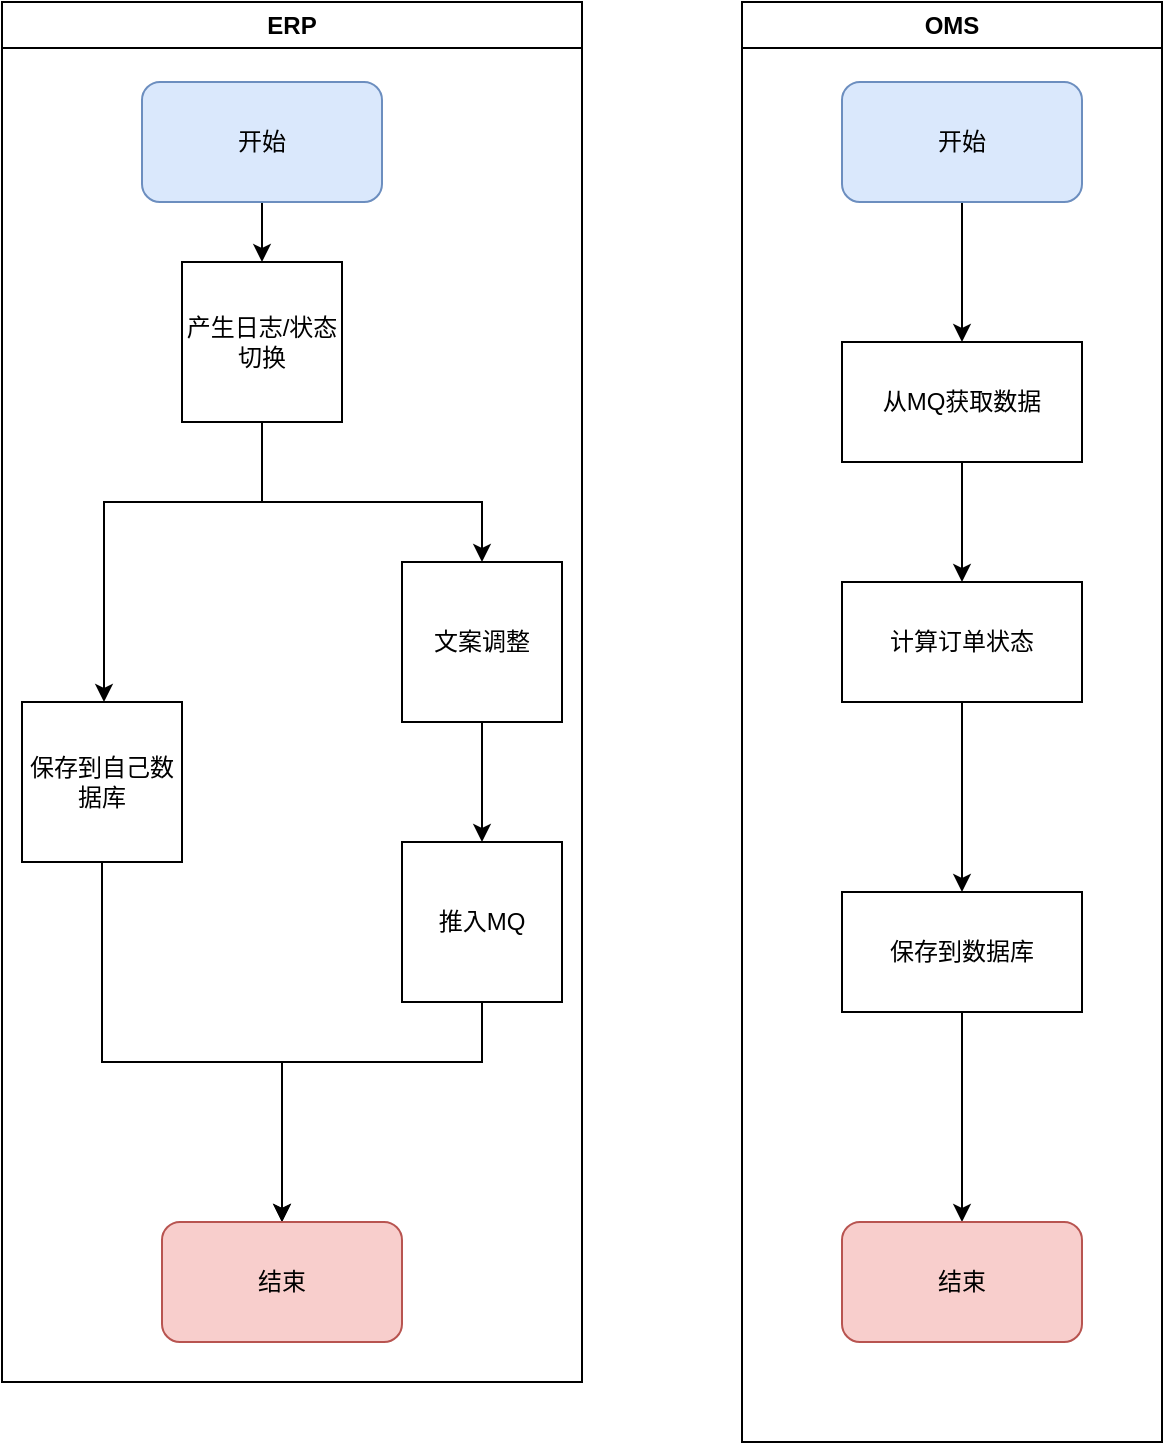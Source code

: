 <mxfile version="28.0.7">
  <diagram name="第 1 页" id="cGDIKYtJJraAiSs_bGuU">
    <mxGraphModel dx="1850" dy="1111" grid="1" gridSize="10" guides="1" tooltips="1" connect="1" arrows="1" fold="1" page="1" pageScale="1" pageWidth="827" pageHeight="1169" math="0" shadow="0">
      <root>
        <mxCell id="0" />
        <mxCell id="1" parent="0" />
        <mxCell id="UJgdK4v9hT6Y12ngC4lK-7" style="edgeStyle=orthogonalEdgeStyle;rounded=0;orthogonalLoop=1;jettySize=auto;html=1;entryX=0.5;entryY=0;entryDx=0;entryDy=0;" edge="1" parent="1" source="UJgdK4v9hT6Y12ngC4lK-1" target="UJgdK4v9hT6Y12ngC4lK-8">
          <mxGeometry relative="1" as="geometry">
            <mxPoint x="110" y="410" as="targetPoint" />
            <Array as="points">
              <mxPoint x="190" y="360" />
              <mxPoint x="111" y="360" />
            </Array>
          </mxGeometry>
        </mxCell>
        <mxCell id="UJgdK4v9hT6Y12ngC4lK-18" style="edgeStyle=orthogonalEdgeStyle;rounded=0;orthogonalLoop=1;jettySize=auto;html=1;entryX=0.5;entryY=0;entryDx=0;entryDy=0;" edge="1" parent="1" source="UJgdK4v9hT6Y12ngC4lK-1" target="UJgdK4v9hT6Y12ngC4lK-10">
          <mxGeometry relative="1" as="geometry">
            <Array as="points">
              <mxPoint x="190" y="360" />
              <mxPoint x="300" y="360" />
            </Array>
          </mxGeometry>
        </mxCell>
        <mxCell id="UJgdK4v9hT6Y12ngC4lK-1" value="产生日志/状态切换" style="whiteSpace=wrap;html=1;aspect=fixed;" vertex="1" parent="1">
          <mxGeometry x="150" y="240" width="80" height="80" as="geometry" />
        </mxCell>
        <mxCell id="UJgdK4v9hT6Y12ngC4lK-16" value="" style="edgeStyle=orthogonalEdgeStyle;rounded=0;orthogonalLoop=1;jettySize=auto;html=1;" edge="1" parent="1" source="UJgdK4v9hT6Y12ngC4lK-8" target="UJgdK4v9hT6Y12ngC4lK-15">
          <mxGeometry relative="1" as="geometry">
            <Array as="points">
              <mxPoint x="110" y="640" />
              <mxPoint x="200" y="640" />
            </Array>
          </mxGeometry>
        </mxCell>
        <mxCell id="UJgdK4v9hT6Y12ngC4lK-8" value="保存到自己数据库" style="whiteSpace=wrap;html=1;aspect=fixed;" vertex="1" parent="1">
          <mxGeometry x="70" y="460" width="80" height="80" as="geometry" />
        </mxCell>
        <mxCell id="UJgdK4v9hT6Y12ngC4lK-12" value="" style="edgeStyle=orthogonalEdgeStyle;rounded=0;orthogonalLoop=1;jettySize=auto;html=1;" edge="1" parent="1" source="UJgdK4v9hT6Y12ngC4lK-10" target="UJgdK4v9hT6Y12ngC4lK-11">
          <mxGeometry relative="1" as="geometry" />
        </mxCell>
        <mxCell id="UJgdK4v9hT6Y12ngC4lK-10" value="文案调整" style="whiteSpace=wrap;html=1;aspect=fixed;" vertex="1" parent="1">
          <mxGeometry x="260" y="390" width="80" height="80" as="geometry" />
        </mxCell>
        <mxCell id="UJgdK4v9hT6Y12ngC4lK-17" style="edgeStyle=orthogonalEdgeStyle;rounded=0;orthogonalLoop=1;jettySize=auto;html=1;" edge="1" parent="1" source="UJgdK4v9hT6Y12ngC4lK-11" target="UJgdK4v9hT6Y12ngC4lK-15">
          <mxGeometry relative="1" as="geometry">
            <Array as="points">
              <mxPoint x="300" y="640" />
              <mxPoint x="200" y="640" />
            </Array>
          </mxGeometry>
        </mxCell>
        <mxCell id="UJgdK4v9hT6Y12ngC4lK-11" value="推入MQ" style="whiteSpace=wrap;html=1;aspect=fixed;" vertex="1" parent="1">
          <mxGeometry x="260" y="530" width="80" height="80" as="geometry" />
        </mxCell>
        <mxCell id="UJgdK4v9hT6Y12ngC4lK-14" value="" style="edgeStyle=orthogonalEdgeStyle;rounded=0;orthogonalLoop=1;jettySize=auto;html=1;" edge="1" parent="1" source="UJgdK4v9hT6Y12ngC4lK-13" target="UJgdK4v9hT6Y12ngC4lK-1">
          <mxGeometry relative="1" as="geometry" />
        </mxCell>
        <mxCell id="UJgdK4v9hT6Y12ngC4lK-13" value="开始" style="rounded=1;whiteSpace=wrap;html=1;fillColor=#dae8fc;strokeColor=#6c8ebf;" vertex="1" parent="1">
          <mxGeometry x="130" y="150" width="120" height="60" as="geometry" />
        </mxCell>
        <mxCell id="UJgdK4v9hT6Y12ngC4lK-15" value="结束" style="rounded=1;whiteSpace=wrap;html=1;fillColor=#f8cecc;strokeColor=#b85450;" vertex="1" parent="1">
          <mxGeometry x="140" y="720" width="120" height="60" as="geometry" />
        </mxCell>
        <mxCell id="UJgdK4v9hT6Y12ngC4lK-23" value="" style="edgeStyle=orthogonalEdgeStyle;rounded=0;orthogonalLoop=1;jettySize=auto;html=1;" edge="1" parent="1" source="UJgdK4v9hT6Y12ngC4lK-19" target="UJgdK4v9hT6Y12ngC4lK-22">
          <mxGeometry relative="1" as="geometry" />
        </mxCell>
        <mxCell id="UJgdK4v9hT6Y12ngC4lK-19" value="开始" style="rounded=1;whiteSpace=wrap;html=1;fillColor=#dae8fc;strokeColor=#6c8ebf;" vertex="1" parent="1">
          <mxGeometry x="480" y="150" width="120" height="60" as="geometry" />
        </mxCell>
        <mxCell id="UJgdK4v9hT6Y12ngC4lK-25" value="" style="edgeStyle=orthogonalEdgeStyle;rounded=0;orthogonalLoop=1;jettySize=auto;html=1;" edge="1" parent="1" source="UJgdK4v9hT6Y12ngC4lK-22" target="UJgdK4v9hT6Y12ngC4lK-24">
          <mxGeometry relative="1" as="geometry" />
        </mxCell>
        <mxCell id="UJgdK4v9hT6Y12ngC4lK-22" value="从MQ获取数据" style="rounded=0;whiteSpace=wrap;html=1;" vertex="1" parent="1">
          <mxGeometry x="480" y="280" width="120" height="60" as="geometry" />
        </mxCell>
        <mxCell id="UJgdK4v9hT6Y12ngC4lK-27" value="" style="edgeStyle=orthogonalEdgeStyle;rounded=0;orthogonalLoop=1;jettySize=auto;html=1;" edge="1" parent="1" source="UJgdK4v9hT6Y12ngC4lK-24" target="UJgdK4v9hT6Y12ngC4lK-26">
          <mxGeometry relative="1" as="geometry" />
        </mxCell>
        <mxCell id="UJgdK4v9hT6Y12ngC4lK-24" value="计算订单状态" style="whiteSpace=wrap;html=1;rounded=0;" vertex="1" parent="1">
          <mxGeometry x="480" y="400" width="120" height="60" as="geometry" />
        </mxCell>
        <mxCell id="UJgdK4v9hT6Y12ngC4lK-29" style="edgeStyle=orthogonalEdgeStyle;rounded=0;orthogonalLoop=1;jettySize=auto;html=1;entryX=0.5;entryY=0;entryDx=0;entryDy=0;" edge="1" parent="1" source="UJgdK4v9hT6Y12ngC4lK-26" target="UJgdK4v9hT6Y12ngC4lK-28">
          <mxGeometry relative="1" as="geometry" />
        </mxCell>
        <mxCell id="UJgdK4v9hT6Y12ngC4lK-26" value="保存到数据库" style="whiteSpace=wrap;html=1;rounded=0;" vertex="1" parent="1">
          <mxGeometry x="480" y="555" width="120" height="60" as="geometry" />
        </mxCell>
        <mxCell id="UJgdK4v9hT6Y12ngC4lK-28" value="结束" style="rounded=1;whiteSpace=wrap;html=1;fillColor=#f8cecc;strokeColor=#b85450;" vertex="1" parent="1">
          <mxGeometry x="480" y="720" width="120" height="60" as="geometry" />
        </mxCell>
        <mxCell id="UJgdK4v9hT6Y12ngC4lK-30" value="ERP" style="swimlane;whiteSpace=wrap;html=1;" vertex="1" parent="1">
          <mxGeometry x="60" y="110" width="290" height="690" as="geometry" />
        </mxCell>
        <mxCell id="UJgdK4v9hT6Y12ngC4lK-31" value="OMS" style="swimlane;whiteSpace=wrap;html=1;" vertex="1" parent="1">
          <mxGeometry x="430" y="110" width="210" height="720" as="geometry" />
        </mxCell>
      </root>
    </mxGraphModel>
  </diagram>
</mxfile>
